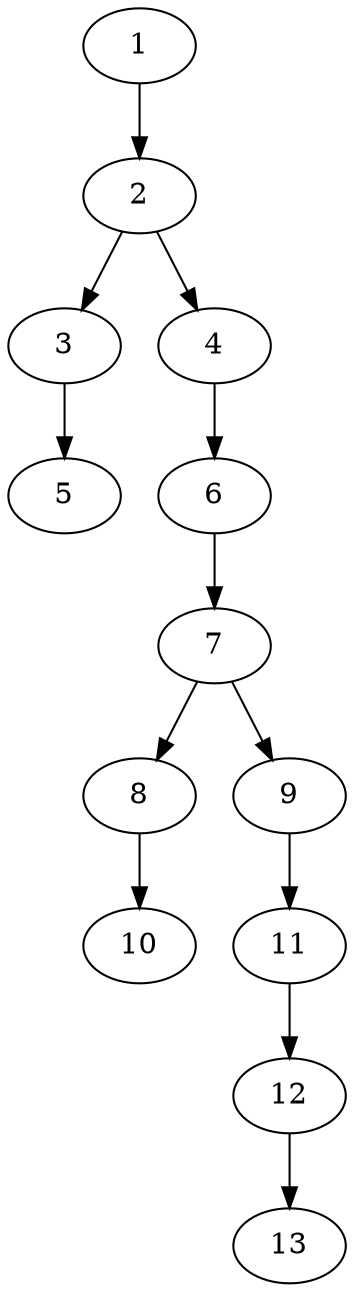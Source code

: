 // DAG (tier=1-easy, mode=compute, n=13, ccr=0.273, fat=0.383, density=0.274, regular=0.628, jump=0.010, mindata=262144, maxdata=2097152)
// DAG automatically generated by daggen at Sun Aug 24 16:33:32 2025
// /home/ermia/Project/Environments/daggen/bin/daggen --dot --ccr 0.273 --fat 0.383 --regular 0.628 --density 0.274 --jump 0.010 --mindata 262144 --maxdata 2097152 -n 13 
digraph G {
  1 [size="27032584502016", alpha="0.00", expect_size="13516292251008"]
  1 -> 2 [size ="2783138807808"]
  2 [size="11381562356563118", alpha="0.14", expect_size="5690781178281559"]
  2 -> 3 [size ="4606025269248"]
  2 -> 4 [size ="4606025269248"]
  3 [size="7635504239694839808", alpha="0.03", expect_size="3817752119847419904"]
  3 -> 5 [size ="31020476792832"]
  4 [size="11280965614523356", alpha="0.09", expect_size="5640482807261678"]
  4 -> 6 [size ="10787380789248"]
  5 [size="250323920032032", alpha="0.15", expect_size="125161960016016"]
  6 [size="78982772617168", alpha="0.06", expect_size="39491386308584"]
  6 -> 7 [size ="3371851317248"]
  7 [size="2686118790072870", alpha="0.19", expect_size="1343059395036435"]
  7 -> 8 [size ="1558276210688"]
  7 -> 9 [size ="1558276210688"]
  8 [size="24441384478503568", alpha="0.14", expect_size="12220692239251784"]
  8 -> 10 [size ="11779493068800"]
  9 [size="5247414812228452352", alpha="0.02", expect_size="2623707406114226176"]
  9 -> 11 [size ="24157588815872"]
  10 [size="2194868439676289", alpha="0.06", expect_size="1097434219838144"]
  11 [size="702197122484666368", alpha="0.17", expect_size="351098561242333184"]
  11 -> 12 [size ="6320178593792"]
  12 [size="165669220833385", alpha="0.18", expect_size="82834610416692"]
  12 -> 13 [size ="14771743096832"]
  13 [size="3975308259362865152", alpha="0.19", expect_size="1987654129681432576"]
}